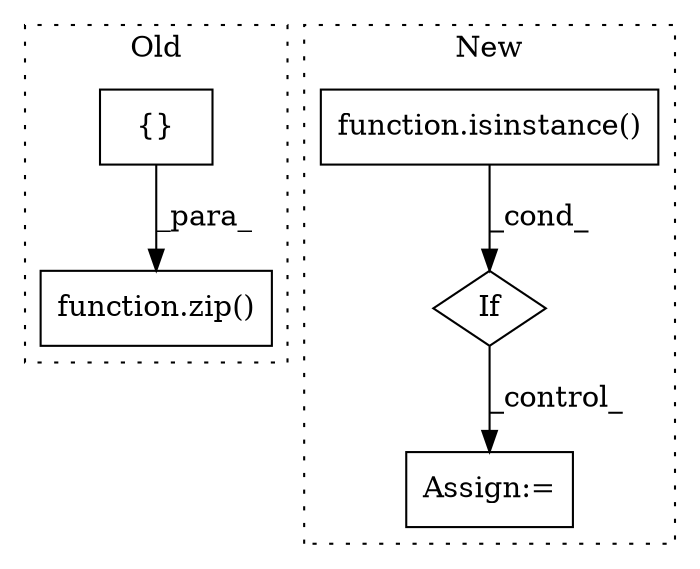 digraph G {
subgraph cluster0 {
1 [label="function.zip()" a="75" s="2825,2846" l="4,1" shape="box"];
5 [label="{}" a="59" s="394,394" l="2,1" shape="box"];
label = "Old";
style="dotted";
}
subgraph cluster1 {
2 [label="function.isinstance()" a="75" s="1580,1633" l="11,1" shape="box"];
3 [label="If" a="96" s="1577" l="3" shape="diamond"];
4 [label="Assign:=" a="68" s="2778" l="3" shape="box"];
label = "New";
style="dotted";
}
2 -> 3 [label="_cond_"];
3 -> 4 [label="_control_"];
5 -> 1 [label="_para_"];
}